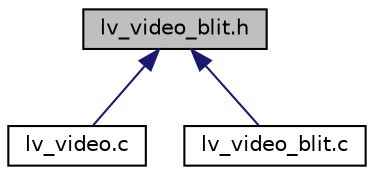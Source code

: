digraph G
{
  edge [fontname="Helvetica",fontsize="10",labelfontname="Helvetica",labelfontsize="10"];
  node [fontname="Helvetica",fontsize="10",shape=record];
  Node1 [label="lv_video_blit.h",height=0.2,width=0.4,color="black", fillcolor="grey75", style="filled" fontcolor="black"];
  Node1 -> Node2 [dir="back",color="midnightblue",fontsize="10",style="solid",fontname="Helvetica"];
  Node2 [label="lv_video.c",height=0.2,width=0.4,color="black", fillcolor="white", style="filled",URL="$lv__video_8c.html"];
  Node1 -> Node3 [dir="back",color="midnightblue",fontsize="10",style="solid",fontname="Helvetica"];
  Node3 [label="lv_video_blit.c",height=0.2,width=0.4,color="black", fillcolor="white", style="filled",URL="$lv__video__blit_8c.html"];
}
